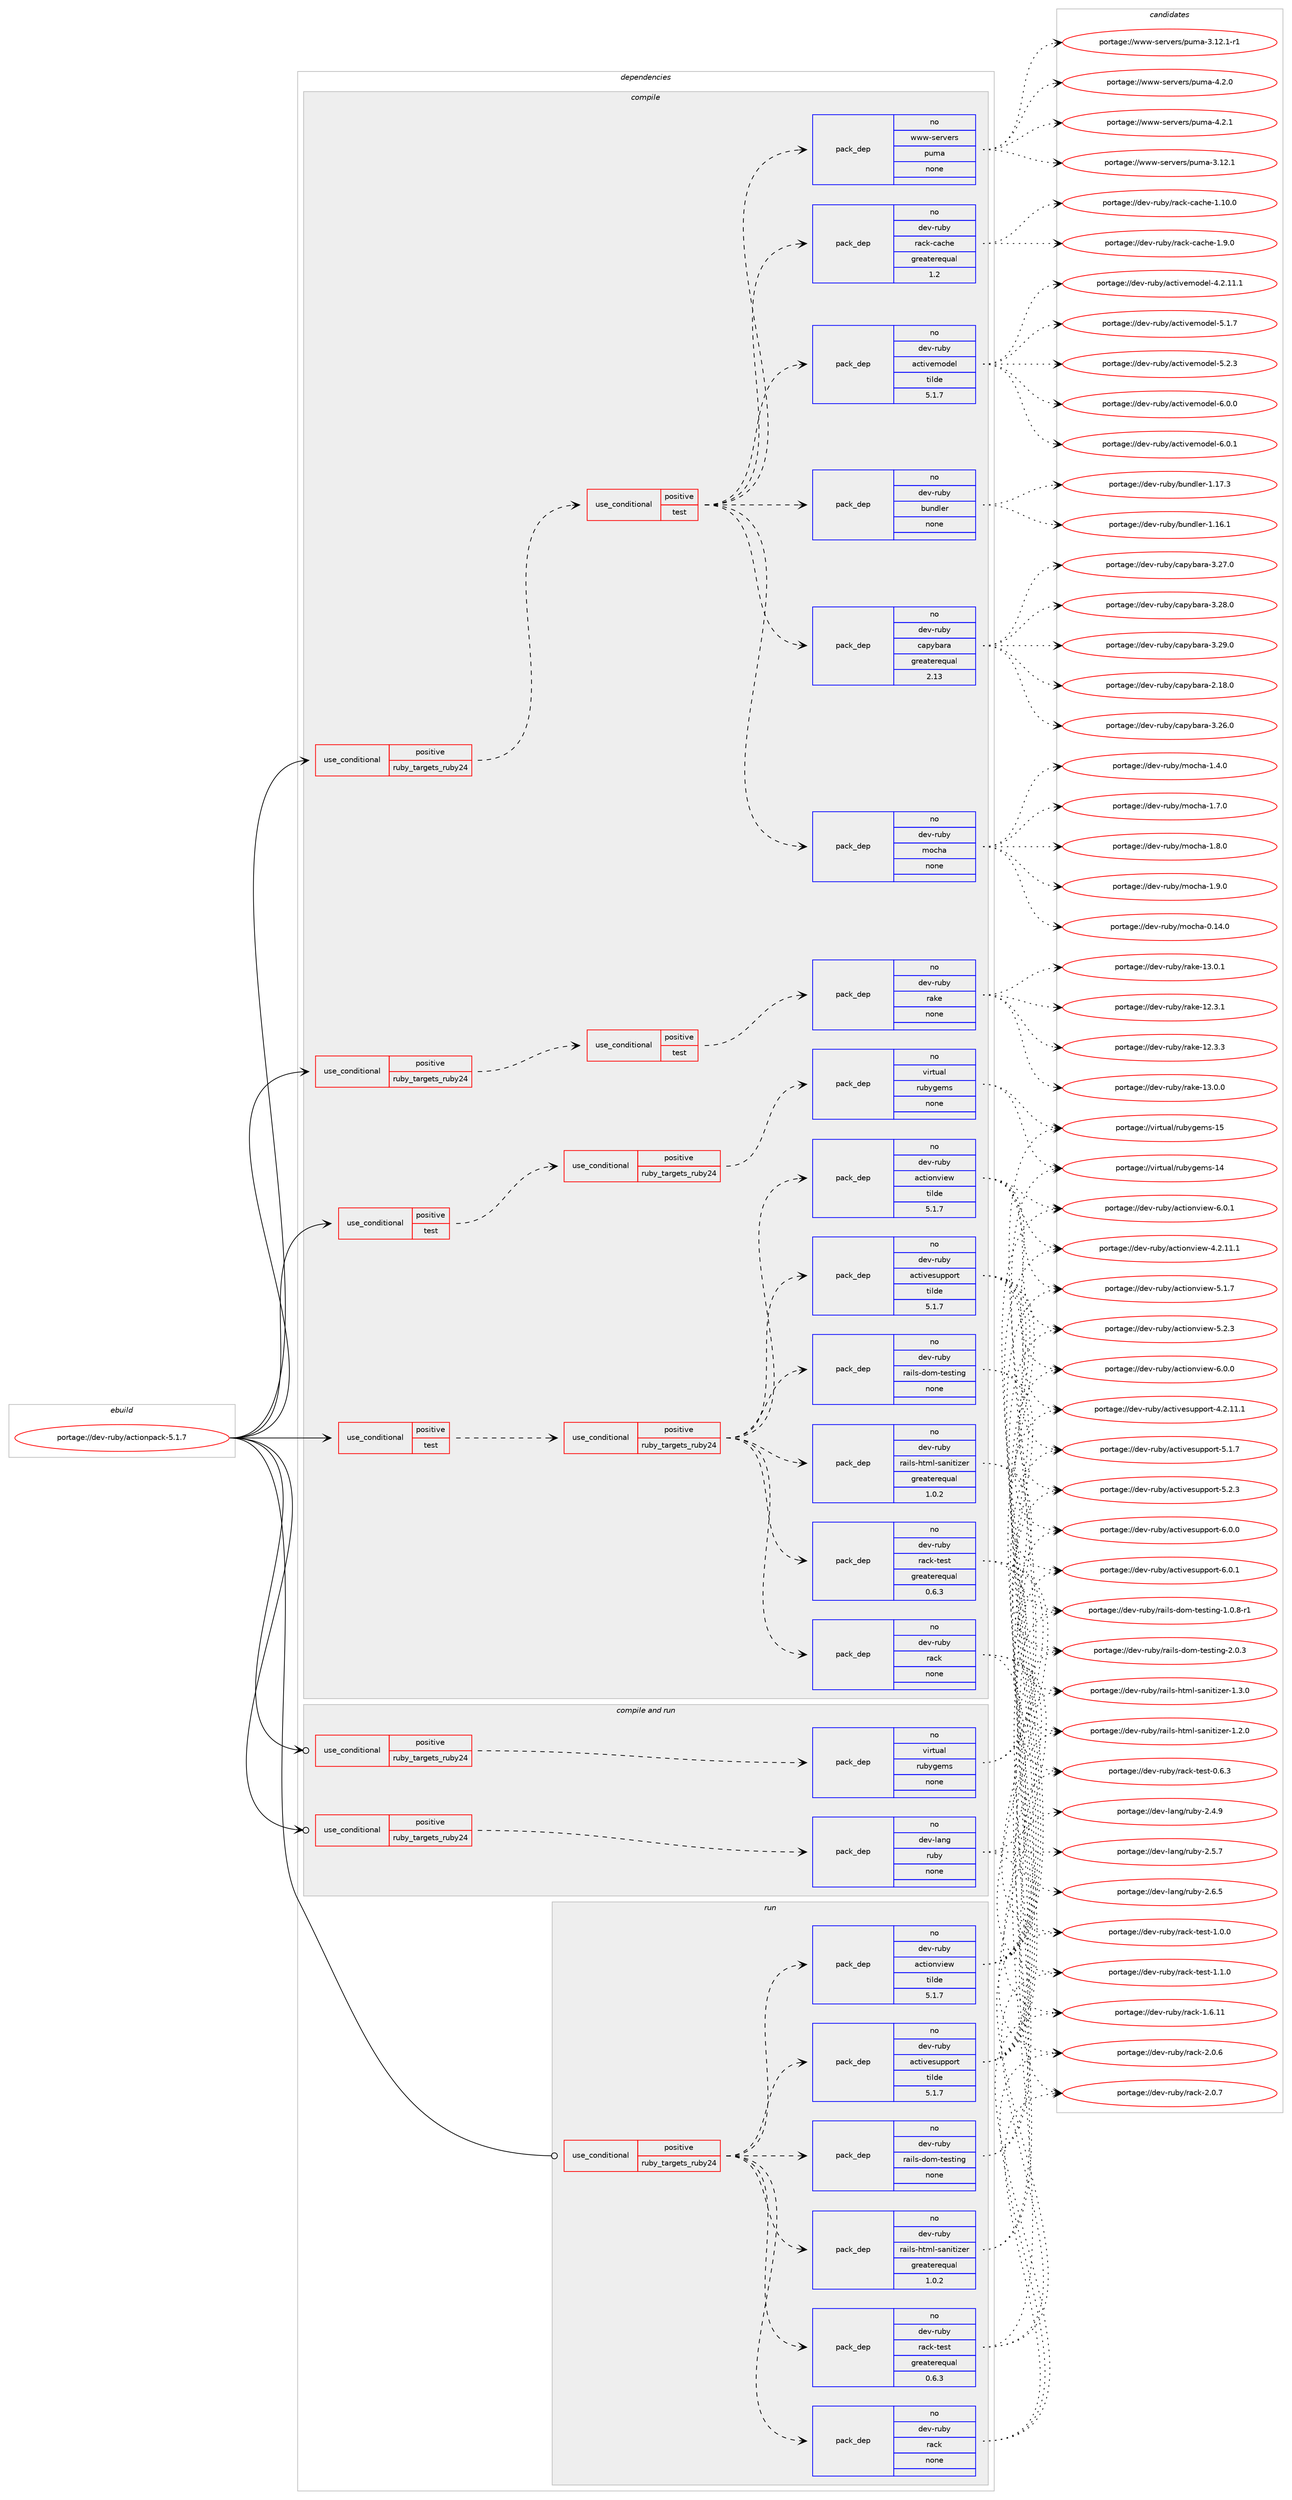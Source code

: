 digraph prolog {

# *************
# Graph options
# *************

newrank=true;
concentrate=true;
compound=true;
graph [rankdir=LR,fontname=Helvetica,fontsize=10,ranksep=1.5];#, ranksep=2.5, nodesep=0.2];
edge  [arrowhead=vee];
node  [fontname=Helvetica,fontsize=10];

# **********
# The ebuild
# **********

subgraph cluster_leftcol {
color=gray;
rank=same;
label=<<i>ebuild</i>>;
id [label="portage://dev-ruby/actionpack-5.1.7", color=red, width=4, href="../dev-ruby/actionpack-5.1.7.svg"];
}

# ****************
# The dependencies
# ****************

subgraph cluster_midcol {
color=gray;
label=<<i>dependencies</i>>;
subgraph cluster_compile {
fillcolor="#eeeeee";
style=filled;
label=<<i>compile</i>>;
subgraph cond46194 {
dependency209192 [label=<<TABLE BORDER="0" CELLBORDER="1" CELLSPACING="0" CELLPADDING="4"><TR><TD ROWSPAN="3" CELLPADDING="10">use_conditional</TD></TR><TR><TD>positive</TD></TR><TR><TD>ruby_targets_ruby24</TD></TR></TABLE>>, shape=none, color=red];
subgraph cond46195 {
dependency209193 [label=<<TABLE BORDER="0" CELLBORDER="1" CELLSPACING="0" CELLPADDING="4"><TR><TD ROWSPAN="3" CELLPADDING="10">use_conditional</TD></TR><TR><TD>positive</TD></TR><TR><TD>test</TD></TR></TABLE>>, shape=none, color=red];
subgraph pack159570 {
dependency209194 [label=<<TABLE BORDER="0" CELLBORDER="1" CELLSPACING="0" CELLPADDING="4" WIDTH="220"><TR><TD ROWSPAN="6" CELLPADDING="30">pack_dep</TD></TR><TR><TD WIDTH="110">no</TD></TR><TR><TD>dev-ruby</TD></TR><TR><TD>mocha</TD></TR><TR><TD>none</TD></TR><TR><TD></TD></TR></TABLE>>, shape=none, color=blue];
}
dependency209193:e -> dependency209194:w [weight=20,style="dashed",arrowhead="vee"];
subgraph pack159571 {
dependency209195 [label=<<TABLE BORDER="0" CELLBORDER="1" CELLSPACING="0" CELLPADDING="4" WIDTH="220"><TR><TD ROWSPAN="6" CELLPADDING="30">pack_dep</TD></TR><TR><TD WIDTH="110">no</TD></TR><TR><TD>dev-ruby</TD></TR><TR><TD>bundler</TD></TR><TR><TD>none</TD></TR><TR><TD></TD></TR></TABLE>>, shape=none, color=blue];
}
dependency209193:e -> dependency209195:w [weight=20,style="dashed",arrowhead="vee"];
subgraph pack159572 {
dependency209196 [label=<<TABLE BORDER="0" CELLBORDER="1" CELLSPACING="0" CELLPADDING="4" WIDTH="220"><TR><TD ROWSPAN="6" CELLPADDING="30">pack_dep</TD></TR><TR><TD WIDTH="110">no</TD></TR><TR><TD>dev-ruby</TD></TR><TR><TD>capybara</TD></TR><TR><TD>greaterequal</TD></TR><TR><TD>2.13</TD></TR></TABLE>>, shape=none, color=blue];
}
dependency209193:e -> dependency209196:w [weight=20,style="dashed",arrowhead="vee"];
subgraph pack159573 {
dependency209197 [label=<<TABLE BORDER="0" CELLBORDER="1" CELLSPACING="0" CELLPADDING="4" WIDTH="220"><TR><TD ROWSPAN="6" CELLPADDING="30">pack_dep</TD></TR><TR><TD WIDTH="110">no</TD></TR><TR><TD>dev-ruby</TD></TR><TR><TD>activemodel</TD></TR><TR><TD>tilde</TD></TR><TR><TD>5.1.7</TD></TR></TABLE>>, shape=none, color=blue];
}
dependency209193:e -> dependency209197:w [weight=20,style="dashed",arrowhead="vee"];
subgraph pack159574 {
dependency209198 [label=<<TABLE BORDER="0" CELLBORDER="1" CELLSPACING="0" CELLPADDING="4" WIDTH="220"><TR><TD ROWSPAN="6" CELLPADDING="30">pack_dep</TD></TR><TR><TD WIDTH="110">no</TD></TR><TR><TD>dev-ruby</TD></TR><TR><TD>rack-cache</TD></TR><TR><TD>greaterequal</TD></TR><TR><TD>1.2</TD></TR></TABLE>>, shape=none, color=blue];
}
dependency209193:e -> dependency209198:w [weight=20,style="dashed",arrowhead="vee"];
subgraph pack159575 {
dependency209199 [label=<<TABLE BORDER="0" CELLBORDER="1" CELLSPACING="0" CELLPADDING="4" WIDTH="220"><TR><TD ROWSPAN="6" CELLPADDING="30">pack_dep</TD></TR><TR><TD WIDTH="110">no</TD></TR><TR><TD>www-servers</TD></TR><TR><TD>puma</TD></TR><TR><TD>none</TD></TR><TR><TD></TD></TR></TABLE>>, shape=none, color=blue];
}
dependency209193:e -> dependency209199:w [weight=20,style="dashed",arrowhead="vee"];
}
dependency209192:e -> dependency209193:w [weight=20,style="dashed",arrowhead="vee"];
}
id:e -> dependency209192:w [weight=20,style="solid",arrowhead="vee"];
subgraph cond46196 {
dependency209200 [label=<<TABLE BORDER="0" CELLBORDER="1" CELLSPACING="0" CELLPADDING="4"><TR><TD ROWSPAN="3" CELLPADDING="10">use_conditional</TD></TR><TR><TD>positive</TD></TR><TR><TD>ruby_targets_ruby24</TD></TR></TABLE>>, shape=none, color=red];
subgraph cond46197 {
dependency209201 [label=<<TABLE BORDER="0" CELLBORDER="1" CELLSPACING="0" CELLPADDING="4"><TR><TD ROWSPAN="3" CELLPADDING="10">use_conditional</TD></TR><TR><TD>positive</TD></TR><TR><TD>test</TD></TR></TABLE>>, shape=none, color=red];
subgraph pack159576 {
dependency209202 [label=<<TABLE BORDER="0" CELLBORDER="1" CELLSPACING="0" CELLPADDING="4" WIDTH="220"><TR><TD ROWSPAN="6" CELLPADDING="30">pack_dep</TD></TR><TR><TD WIDTH="110">no</TD></TR><TR><TD>dev-ruby</TD></TR><TR><TD>rake</TD></TR><TR><TD>none</TD></TR><TR><TD></TD></TR></TABLE>>, shape=none, color=blue];
}
dependency209201:e -> dependency209202:w [weight=20,style="dashed",arrowhead="vee"];
}
dependency209200:e -> dependency209201:w [weight=20,style="dashed",arrowhead="vee"];
}
id:e -> dependency209200:w [weight=20,style="solid",arrowhead="vee"];
subgraph cond46198 {
dependency209203 [label=<<TABLE BORDER="0" CELLBORDER="1" CELLSPACING="0" CELLPADDING="4"><TR><TD ROWSPAN="3" CELLPADDING="10">use_conditional</TD></TR><TR><TD>positive</TD></TR><TR><TD>test</TD></TR></TABLE>>, shape=none, color=red];
subgraph cond46199 {
dependency209204 [label=<<TABLE BORDER="0" CELLBORDER="1" CELLSPACING="0" CELLPADDING="4"><TR><TD ROWSPAN="3" CELLPADDING="10">use_conditional</TD></TR><TR><TD>positive</TD></TR><TR><TD>ruby_targets_ruby24</TD></TR></TABLE>>, shape=none, color=red];
subgraph pack159577 {
dependency209205 [label=<<TABLE BORDER="0" CELLBORDER="1" CELLSPACING="0" CELLPADDING="4" WIDTH="220"><TR><TD ROWSPAN="6" CELLPADDING="30">pack_dep</TD></TR><TR><TD WIDTH="110">no</TD></TR><TR><TD>dev-ruby</TD></TR><TR><TD>activesupport</TD></TR><TR><TD>tilde</TD></TR><TR><TD>5.1.7</TD></TR></TABLE>>, shape=none, color=blue];
}
dependency209204:e -> dependency209205:w [weight=20,style="dashed",arrowhead="vee"];
subgraph pack159578 {
dependency209206 [label=<<TABLE BORDER="0" CELLBORDER="1" CELLSPACING="0" CELLPADDING="4" WIDTH="220"><TR><TD ROWSPAN="6" CELLPADDING="30">pack_dep</TD></TR><TR><TD WIDTH="110">no</TD></TR><TR><TD>dev-ruby</TD></TR><TR><TD>actionview</TD></TR><TR><TD>tilde</TD></TR><TR><TD>5.1.7</TD></TR></TABLE>>, shape=none, color=blue];
}
dependency209204:e -> dependency209206:w [weight=20,style="dashed",arrowhead="vee"];
subgraph pack159579 {
dependency209207 [label=<<TABLE BORDER="0" CELLBORDER="1" CELLSPACING="0" CELLPADDING="4" WIDTH="220"><TR><TD ROWSPAN="6" CELLPADDING="30">pack_dep</TD></TR><TR><TD WIDTH="110">no</TD></TR><TR><TD>dev-ruby</TD></TR><TR><TD>rack</TD></TR><TR><TD>none</TD></TR><TR><TD></TD></TR></TABLE>>, shape=none, color=blue];
}
dependency209204:e -> dependency209207:w [weight=20,style="dashed",arrowhead="vee"];
subgraph pack159580 {
dependency209208 [label=<<TABLE BORDER="0" CELLBORDER="1" CELLSPACING="0" CELLPADDING="4" WIDTH="220"><TR><TD ROWSPAN="6" CELLPADDING="30">pack_dep</TD></TR><TR><TD WIDTH="110">no</TD></TR><TR><TD>dev-ruby</TD></TR><TR><TD>rack-test</TD></TR><TR><TD>greaterequal</TD></TR><TR><TD>0.6.3</TD></TR></TABLE>>, shape=none, color=blue];
}
dependency209204:e -> dependency209208:w [weight=20,style="dashed",arrowhead="vee"];
subgraph pack159581 {
dependency209209 [label=<<TABLE BORDER="0" CELLBORDER="1" CELLSPACING="0" CELLPADDING="4" WIDTH="220"><TR><TD ROWSPAN="6" CELLPADDING="30">pack_dep</TD></TR><TR><TD WIDTH="110">no</TD></TR><TR><TD>dev-ruby</TD></TR><TR><TD>rails-html-sanitizer</TD></TR><TR><TD>greaterequal</TD></TR><TR><TD>1.0.2</TD></TR></TABLE>>, shape=none, color=blue];
}
dependency209204:e -> dependency209209:w [weight=20,style="dashed",arrowhead="vee"];
subgraph pack159582 {
dependency209210 [label=<<TABLE BORDER="0" CELLBORDER="1" CELLSPACING="0" CELLPADDING="4" WIDTH="220"><TR><TD ROWSPAN="6" CELLPADDING="30">pack_dep</TD></TR><TR><TD WIDTH="110">no</TD></TR><TR><TD>dev-ruby</TD></TR><TR><TD>rails-dom-testing</TD></TR><TR><TD>none</TD></TR><TR><TD></TD></TR></TABLE>>, shape=none, color=blue];
}
dependency209204:e -> dependency209210:w [weight=20,style="dashed",arrowhead="vee"];
}
dependency209203:e -> dependency209204:w [weight=20,style="dashed",arrowhead="vee"];
}
id:e -> dependency209203:w [weight=20,style="solid",arrowhead="vee"];
subgraph cond46200 {
dependency209211 [label=<<TABLE BORDER="0" CELLBORDER="1" CELLSPACING="0" CELLPADDING="4"><TR><TD ROWSPAN="3" CELLPADDING="10">use_conditional</TD></TR><TR><TD>positive</TD></TR><TR><TD>test</TD></TR></TABLE>>, shape=none, color=red];
subgraph cond46201 {
dependency209212 [label=<<TABLE BORDER="0" CELLBORDER="1" CELLSPACING="0" CELLPADDING="4"><TR><TD ROWSPAN="3" CELLPADDING="10">use_conditional</TD></TR><TR><TD>positive</TD></TR><TR><TD>ruby_targets_ruby24</TD></TR></TABLE>>, shape=none, color=red];
subgraph pack159583 {
dependency209213 [label=<<TABLE BORDER="0" CELLBORDER="1" CELLSPACING="0" CELLPADDING="4" WIDTH="220"><TR><TD ROWSPAN="6" CELLPADDING="30">pack_dep</TD></TR><TR><TD WIDTH="110">no</TD></TR><TR><TD>virtual</TD></TR><TR><TD>rubygems</TD></TR><TR><TD>none</TD></TR><TR><TD></TD></TR></TABLE>>, shape=none, color=blue];
}
dependency209212:e -> dependency209213:w [weight=20,style="dashed",arrowhead="vee"];
}
dependency209211:e -> dependency209212:w [weight=20,style="dashed",arrowhead="vee"];
}
id:e -> dependency209211:w [weight=20,style="solid",arrowhead="vee"];
}
subgraph cluster_compileandrun {
fillcolor="#eeeeee";
style=filled;
label=<<i>compile and run</i>>;
subgraph cond46202 {
dependency209214 [label=<<TABLE BORDER="0" CELLBORDER="1" CELLSPACING="0" CELLPADDING="4"><TR><TD ROWSPAN="3" CELLPADDING="10">use_conditional</TD></TR><TR><TD>positive</TD></TR><TR><TD>ruby_targets_ruby24</TD></TR></TABLE>>, shape=none, color=red];
subgraph pack159584 {
dependency209215 [label=<<TABLE BORDER="0" CELLBORDER="1" CELLSPACING="0" CELLPADDING="4" WIDTH="220"><TR><TD ROWSPAN="6" CELLPADDING="30">pack_dep</TD></TR><TR><TD WIDTH="110">no</TD></TR><TR><TD>dev-lang</TD></TR><TR><TD>ruby</TD></TR><TR><TD>none</TD></TR><TR><TD></TD></TR></TABLE>>, shape=none, color=blue];
}
dependency209214:e -> dependency209215:w [weight=20,style="dashed",arrowhead="vee"];
}
id:e -> dependency209214:w [weight=20,style="solid",arrowhead="odotvee"];
subgraph cond46203 {
dependency209216 [label=<<TABLE BORDER="0" CELLBORDER="1" CELLSPACING="0" CELLPADDING="4"><TR><TD ROWSPAN="3" CELLPADDING="10">use_conditional</TD></TR><TR><TD>positive</TD></TR><TR><TD>ruby_targets_ruby24</TD></TR></TABLE>>, shape=none, color=red];
subgraph pack159585 {
dependency209217 [label=<<TABLE BORDER="0" CELLBORDER="1" CELLSPACING="0" CELLPADDING="4" WIDTH="220"><TR><TD ROWSPAN="6" CELLPADDING="30">pack_dep</TD></TR><TR><TD WIDTH="110">no</TD></TR><TR><TD>virtual</TD></TR><TR><TD>rubygems</TD></TR><TR><TD>none</TD></TR><TR><TD></TD></TR></TABLE>>, shape=none, color=blue];
}
dependency209216:e -> dependency209217:w [weight=20,style="dashed",arrowhead="vee"];
}
id:e -> dependency209216:w [weight=20,style="solid",arrowhead="odotvee"];
}
subgraph cluster_run {
fillcolor="#eeeeee";
style=filled;
label=<<i>run</i>>;
subgraph cond46204 {
dependency209218 [label=<<TABLE BORDER="0" CELLBORDER="1" CELLSPACING="0" CELLPADDING="4"><TR><TD ROWSPAN="3" CELLPADDING="10">use_conditional</TD></TR><TR><TD>positive</TD></TR><TR><TD>ruby_targets_ruby24</TD></TR></TABLE>>, shape=none, color=red];
subgraph pack159586 {
dependency209219 [label=<<TABLE BORDER="0" CELLBORDER="1" CELLSPACING="0" CELLPADDING="4" WIDTH="220"><TR><TD ROWSPAN="6" CELLPADDING="30">pack_dep</TD></TR><TR><TD WIDTH="110">no</TD></TR><TR><TD>dev-ruby</TD></TR><TR><TD>activesupport</TD></TR><TR><TD>tilde</TD></TR><TR><TD>5.1.7</TD></TR></TABLE>>, shape=none, color=blue];
}
dependency209218:e -> dependency209219:w [weight=20,style="dashed",arrowhead="vee"];
subgraph pack159587 {
dependency209220 [label=<<TABLE BORDER="0" CELLBORDER="1" CELLSPACING="0" CELLPADDING="4" WIDTH="220"><TR><TD ROWSPAN="6" CELLPADDING="30">pack_dep</TD></TR><TR><TD WIDTH="110">no</TD></TR><TR><TD>dev-ruby</TD></TR><TR><TD>actionview</TD></TR><TR><TD>tilde</TD></TR><TR><TD>5.1.7</TD></TR></TABLE>>, shape=none, color=blue];
}
dependency209218:e -> dependency209220:w [weight=20,style="dashed",arrowhead="vee"];
subgraph pack159588 {
dependency209221 [label=<<TABLE BORDER="0" CELLBORDER="1" CELLSPACING="0" CELLPADDING="4" WIDTH="220"><TR><TD ROWSPAN="6" CELLPADDING="30">pack_dep</TD></TR><TR><TD WIDTH="110">no</TD></TR><TR><TD>dev-ruby</TD></TR><TR><TD>rack</TD></TR><TR><TD>none</TD></TR><TR><TD></TD></TR></TABLE>>, shape=none, color=blue];
}
dependency209218:e -> dependency209221:w [weight=20,style="dashed",arrowhead="vee"];
subgraph pack159589 {
dependency209222 [label=<<TABLE BORDER="0" CELLBORDER="1" CELLSPACING="0" CELLPADDING="4" WIDTH="220"><TR><TD ROWSPAN="6" CELLPADDING="30">pack_dep</TD></TR><TR><TD WIDTH="110">no</TD></TR><TR><TD>dev-ruby</TD></TR><TR><TD>rack-test</TD></TR><TR><TD>greaterequal</TD></TR><TR><TD>0.6.3</TD></TR></TABLE>>, shape=none, color=blue];
}
dependency209218:e -> dependency209222:w [weight=20,style="dashed",arrowhead="vee"];
subgraph pack159590 {
dependency209223 [label=<<TABLE BORDER="0" CELLBORDER="1" CELLSPACING="0" CELLPADDING="4" WIDTH="220"><TR><TD ROWSPAN="6" CELLPADDING="30">pack_dep</TD></TR><TR><TD WIDTH="110">no</TD></TR><TR><TD>dev-ruby</TD></TR><TR><TD>rails-html-sanitizer</TD></TR><TR><TD>greaterequal</TD></TR><TR><TD>1.0.2</TD></TR></TABLE>>, shape=none, color=blue];
}
dependency209218:e -> dependency209223:w [weight=20,style="dashed",arrowhead="vee"];
subgraph pack159591 {
dependency209224 [label=<<TABLE BORDER="0" CELLBORDER="1" CELLSPACING="0" CELLPADDING="4" WIDTH="220"><TR><TD ROWSPAN="6" CELLPADDING="30">pack_dep</TD></TR><TR><TD WIDTH="110">no</TD></TR><TR><TD>dev-ruby</TD></TR><TR><TD>rails-dom-testing</TD></TR><TR><TD>none</TD></TR><TR><TD></TD></TR></TABLE>>, shape=none, color=blue];
}
dependency209218:e -> dependency209224:w [weight=20,style="dashed",arrowhead="vee"];
}
id:e -> dependency209218:w [weight=20,style="solid",arrowhead="odot"];
}
}

# **************
# The candidates
# **************

subgraph cluster_choices {
rank=same;
color=gray;
label=<<i>candidates</i>>;

subgraph choice159570 {
color=black;
nodesep=1;
choiceportage100101118451141179812147109111991049745484649524648 [label="portage://dev-ruby/mocha-0.14.0", color=red, width=4,href="../dev-ruby/mocha-0.14.0.svg"];
choiceportage1001011184511411798121471091119910497454946524648 [label="portage://dev-ruby/mocha-1.4.0", color=red, width=4,href="../dev-ruby/mocha-1.4.0.svg"];
choiceportage1001011184511411798121471091119910497454946554648 [label="portage://dev-ruby/mocha-1.7.0", color=red, width=4,href="../dev-ruby/mocha-1.7.0.svg"];
choiceportage1001011184511411798121471091119910497454946564648 [label="portage://dev-ruby/mocha-1.8.0", color=red, width=4,href="../dev-ruby/mocha-1.8.0.svg"];
choiceportage1001011184511411798121471091119910497454946574648 [label="portage://dev-ruby/mocha-1.9.0", color=red, width=4,href="../dev-ruby/mocha-1.9.0.svg"];
dependency209194:e -> choiceportage100101118451141179812147109111991049745484649524648:w [style=dotted,weight="100"];
dependency209194:e -> choiceportage1001011184511411798121471091119910497454946524648:w [style=dotted,weight="100"];
dependency209194:e -> choiceportage1001011184511411798121471091119910497454946554648:w [style=dotted,weight="100"];
dependency209194:e -> choiceportage1001011184511411798121471091119910497454946564648:w [style=dotted,weight="100"];
dependency209194:e -> choiceportage1001011184511411798121471091119910497454946574648:w [style=dotted,weight="100"];
}
subgraph choice159571 {
color=black;
nodesep=1;
choiceportage1001011184511411798121479811711010010810111445494649544649 [label="portage://dev-ruby/bundler-1.16.1", color=red, width=4,href="../dev-ruby/bundler-1.16.1.svg"];
choiceportage1001011184511411798121479811711010010810111445494649554651 [label="portage://dev-ruby/bundler-1.17.3", color=red, width=4,href="../dev-ruby/bundler-1.17.3.svg"];
dependency209195:e -> choiceportage1001011184511411798121479811711010010810111445494649544649:w [style=dotted,weight="100"];
dependency209195:e -> choiceportage1001011184511411798121479811711010010810111445494649554651:w [style=dotted,weight="100"];
}
subgraph choice159572 {
color=black;
nodesep=1;
choiceportage100101118451141179812147999711212198971149745504649564648 [label="portage://dev-ruby/capybara-2.18.0", color=red, width=4,href="../dev-ruby/capybara-2.18.0.svg"];
choiceportage100101118451141179812147999711212198971149745514650544648 [label="portage://dev-ruby/capybara-3.26.0", color=red, width=4,href="../dev-ruby/capybara-3.26.0.svg"];
choiceportage100101118451141179812147999711212198971149745514650554648 [label="portage://dev-ruby/capybara-3.27.0", color=red, width=4,href="../dev-ruby/capybara-3.27.0.svg"];
choiceportage100101118451141179812147999711212198971149745514650564648 [label="portage://dev-ruby/capybara-3.28.0", color=red, width=4,href="../dev-ruby/capybara-3.28.0.svg"];
choiceportage100101118451141179812147999711212198971149745514650574648 [label="portage://dev-ruby/capybara-3.29.0", color=red, width=4,href="../dev-ruby/capybara-3.29.0.svg"];
dependency209196:e -> choiceportage100101118451141179812147999711212198971149745504649564648:w [style=dotted,weight="100"];
dependency209196:e -> choiceportage100101118451141179812147999711212198971149745514650544648:w [style=dotted,weight="100"];
dependency209196:e -> choiceportage100101118451141179812147999711212198971149745514650554648:w [style=dotted,weight="100"];
dependency209196:e -> choiceportage100101118451141179812147999711212198971149745514650564648:w [style=dotted,weight="100"];
dependency209196:e -> choiceportage100101118451141179812147999711212198971149745514650574648:w [style=dotted,weight="100"];
}
subgraph choice159573 {
color=black;
nodesep=1;
choiceportage1001011184511411798121479799116105118101109111100101108455246504649494649 [label="portage://dev-ruby/activemodel-4.2.11.1", color=red, width=4,href="../dev-ruby/activemodel-4.2.11.1.svg"];
choiceportage1001011184511411798121479799116105118101109111100101108455346494655 [label="portage://dev-ruby/activemodel-5.1.7", color=red, width=4,href="../dev-ruby/activemodel-5.1.7.svg"];
choiceportage1001011184511411798121479799116105118101109111100101108455346504651 [label="portage://dev-ruby/activemodel-5.2.3", color=red, width=4,href="../dev-ruby/activemodel-5.2.3.svg"];
choiceportage1001011184511411798121479799116105118101109111100101108455446484648 [label="portage://dev-ruby/activemodel-6.0.0", color=red, width=4,href="../dev-ruby/activemodel-6.0.0.svg"];
choiceportage1001011184511411798121479799116105118101109111100101108455446484649 [label="portage://dev-ruby/activemodel-6.0.1", color=red, width=4,href="../dev-ruby/activemodel-6.0.1.svg"];
dependency209197:e -> choiceportage1001011184511411798121479799116105118101109111100101108455246504649494649:w [style=dotted,weight="100"];
dependency209197:e -> choiceportage1001011184511411798121479799116105118101109111100101108455346494655:w [style=dotted,weight="100"];
dependency209197:e -> choiceportage1001011184511411798121479799116105118101109111100101108455346504651:w [style=dotted,weight="100"];
dependency209197:e -> choiceportage1001011184511411798121479799116105118101109111100101108455446484648:w [style=dotted,weight="100"];
dependency209197:e -> choiceportage1001011184511411798121479799116105118101109111100101108455446484649:w [style=dotted,weight="100"];
}
subgraph choice159574 {
color=black;
nodesep=1;
choiceportage10010111845114117981214711497991074599979910410145494649484648 [label="portage://dev-ruby/rack-cache-1.10.0", color=red, width=4,href="../dev-ruby/rack-cache-1.10.0.svg"];
choiceportage100101118451141179812147114979910745999799104101454946574648 [label="portage://dev-ruby/rack-cache-1.9.0", color=red, width=4,href="../dev-ruby/rack-cache-1.9.0.svg"];
dependency209198:e -> choiceportage10010111845114117981214711497991074599979910410145494649484648:w [style=dotted,weight="100"];
dependency209198:e -> choiceportage100101118451141179812147114979910745999799104101454946574648:w [style=dotted,weight="100"];
}
subgraph choice159575 {
color=black;
nodesep=1;
choiceportage11911911945115101114118101114115471121171099745514649504649 [label="portage://www-servers/puma-3.12.1", color=red, width=4,href="../www-servers/puma-3.12.1.svg"];
choiceportage119119119451151011141181011141154711211710997455146495046494511449 [label="portage://www-servers/puma-3.12.1-r1", color=red, width=4,href="../www-servers/puma-3.12.1-r1.svg"];
choiceportage119119119451151011141181011141154711211710997455246504648 [label="portage://www-servers/puma-4.2.0", color=red, width=4,href="../www-servers/puma-4.2.0.svg"];
choiceportage119119119451151011141181011141154711211710997455246504649 [label="portage://www-servers/puma-4.2.1", color=red, width=4,href="../www-servers/puma-4.2.1.svg"];
dependency209199:e -> choiceportage11911911945115101114118101114115471121171099745514649504649:w [style=dotted,weight="100"];
dependency209199:e -> choiceportage119119119451151011141181011141154711211710997455146495046494511449:w [style=dotted,weight="100"];
dependency209199:e -> choiceportage119119119451151011141181011141154711211710997455246504648:w [style=dotted,weight="100"];
dependency209199:e -> choiceportage119119119451151011141181011141154711211710997455246504649:w [style=dotted,weight="100"];
}
subgraph choice159576 {
color=black;
nodesep=1;
choiceportage1001011184511411798121471149710710145495046514649 [label="portage://dev-ruby/rake-12.3.1", color=red, width=4,href="../dev-ruby/rake-12.3.1.svg"];
choiceportage1001011184511411798121471149710710145495046514651 [label="portage://dev-ruby/rake-12.3.3", color=red, width=4,href="../dev-ruby/rake-12.3.3.svg"];
choiceportage1001011184511411798121471149710710145495146484648 [label="portage://dev-ruby/rake-13.0.0", color=red, width=4,href="../dev-ruby/rake-13.0.0.svg"];
choiceportage1001011184511411798121471149710710145495146484649 [label="portage://dev-ruby/rake-13.0.1", color=red, width=4,href="../dev-ruby/rake-13.0.1.svg"];
dependency209202:e -> choiceportage1001011184511411798121471149710710145495046514649:w [style=dotted,weight="100"];
dependency209202:e -> choiceportage1001011184511411798121471149710710145495046514651:w [style=dotted,weight="100"];
dependency209202:e -> choiceportage1001011184511411798121471149710710145495146484648:w [style=dotted,weight="100"];
dependency209202:e -> choiceportage1001011184511411798121471149710710145495146484649:w [style=dotted,weight="100"];
}
subgraph choice159577 {
color=black;
nodesep=1;
choiceportage1001011184511411798121479799116105118101115117112112111114116455246504649494649 [label="portage://dev-ruby/activesupport-4.2.11.1", color=red, width=4,href="../dev-ruby/activesupport-4.2.11.1.svg"];
choiceportage1001011184511411798121479799116105118101115117112112111114116455346494655 [label="portage://dev-ruby/activesupport-5.1.7", color=red, width=4,href="../dev-ruby/activesupport-5.1.7.svg"];
choiceportage1001011184511411798121479799116105118101115117112112111114116455346504651 [label="portage://dev-ruby/activesupport-5.2.3", color=red, width=4,href="../dev-ruby/activesupport-5.2.3.svg"];
choiceportage1001011184511411798121479799116105118101115117112112111114116455446484648 [label="portage://dev-ruby/activesupport-6.0.0", color=red, width=4,href="../dev-ruby/activesupport-6.0.0.svg"];
choiceportage1001011184511411798121479799116105118101115117112112111114116455446484649 [label="portage://dev-ruby/activesupport-6.0.1", color=red, width=4,href="../dev-ruby/activesupport-6.0.1.svg"];
dependency209205:e -> choiceportage1001011184511411798121479799116105118101115117112112111114116455246504649494649:w [style=dotted,weight="100"];
dependency209205:e -> choiceportage1001011184511411798121479799116105118101115117112112111114116455346494655:w [style=dotted,weight="100"];
dependency209205:e -> choiceportage1001011184511411798121479799116105118101115117112112111114116455346504651:w [style=dotted,weight="100"];
dependency209205:e -> choiceportage1001011184511411798121479799116105118101115117112112111114116455446484648:w [style=dotted,weight="100"];
dependency209205:e -> choiceportage1001011184511411798121479799116105118101115117112112111114116455446484649:w [style=dotted,weight="100"];
}
subgraph choice159578 {
color=black;
nodesep=1;
choiceportage1001011184511411798121479799116105111110118105101119455246504649494649 [label="portage://dev-ruby/actionview-4.2.11.1", color=red, width=4,href="../dev-ruby/actionview-4.2.11.1.svg"];
choiceportage1001011184511411798121479799116105111110118105101119455346494655 [label="portage://dev-ruby/actionview-5.1.7", color=red, width=4,href="../dev-ruby/actionview-5.1.7.svg"];
choiceportage1001011184511411798121479799116105111110118105101119455346504651 [label="portage://dev-ruby/actionview-5.2.3", color=red, width=4,href="../dev-ruby/actionview-5.2.3.svg"];
choiceportage1001011184511411798121479799116105111110118105101119455446484648 [label="portage://dev-ruby/actionview-6.0.0", color=red, width=4,href="../dev-ruby/actionview-6.0.0.svg"];
choiceportage1001011184511411798121479799116105111110118105101119455446484649 [label="portage://dev-ruby/actionview-6.0.1", color=red, width=4,href="../dev-ruby/actionview-6.0.1.svg"];
dependency209206:e -> choiceportage1001011184511411798121479799116105111110118105101119455246504649494649:w [style=dotted,weight="100"];
dependency209206:e -> choiceportage1001011184511411798121479799116105111110118105101119455346494655:w [style=dotted,weight="100"];
dependency209206:e -> choiceportage1001011184511411798121479799116105111110118105101119455346504651:w [style=dotted,weight="100"];
dependency209206:e -> choiceportage1001011184511411798121479799116105111110118105101119455446484648:w [style=dotted,weight="100"];
dependency209206:e -> choiceportage1001011184511411798121479799116105111110118105101119455446484649:w [style=dotted,weight="100"];
}
subgraph choice159579 {
color=black;
nodesep=1;
choiceportage100101118451141179812147114979910745494654464949 [label="portage://dev-ruby/rack-1.6.11", color=red, width=4,href="../dev-ruby/rack-1.6.11.svg"];
choiceportage1001011184511411798121471149799107455046484654 [label="portage://dev-ruby/rack-2.0.6", color=red, width=4,href="../dev-ruby/rack-2.0.6.svg"];
choiceportage1001011184511411798121471149799107455046484655 [label="portage://dev-ruby/rack-2.0.7", color=red, width=4,href="../dev-ruby/rack-2.0.7.svg"];
dependency209207:e -> choiceportage100101118451141179812147114979910745494654464949:w [style=dotted,weight="100"];
dependency209207:e -> choiceportage1001011184511411798121471149799107455046484654:w [style=dotted,weight="100"];
dependency209207:e -> choiceportage1001011184511411798121471149799107455046484655:w [style=dotted,weight="100"];
}
subgraph choice159580 {
color=black;
nodesep=1;
choiceportage100101118451141179812147114979910745116101115116454846544651 [label="portage://dev-ruby/rack-test-0.6.3", color=red, width=4,href="../dev-ruby/rack-test-0.6.3.svg"];
choiceportage100101118451141179812147114979910745116101115116454946484648 [label="portage://dev-ruby/rack-test-1.0.0", color=red, width=4,href="../dev-ruby/rack-test-1.0.0.svg"];
choiceportage100101118451141179812147114979910745116101115116454946494648 [label="portage://dev-ruby/rack-test-1.1.0", color=red, width=4,href="../dev-ruby/rack-test-1.1.0.svg"];
dependency209208:e -> choiceportage100101118451141179812147114979910745116101115116454846544651:w [style=dotted,weight="100"];
dependency209208:e -> choiceportage100101118451141179812147114979910745116101115116454946484648:w [style=dotted,weight="100"];
dependency209208:e -> choiceportage100101118451141179812147114979910745116101115116454946494648:w [style=dotted,weight="100"];
}
subgraph choice159581 {
color=black;
nodesep=1;
choiceportage10010111845114117981214711497105108115451041161091084511597110105116105122101114454946504648 [label="portage://dev-ruby/rails-html-sanitizer-1.2.0", color=red, width=4,href="../dev-ruby/rails-html-sanitizer-1.2.0.svg"];
choiceportage10010111845114117981214711497105108115451041161091084511597110105116105122101114454946514648 [label="portage://dev-ruby/rails-html-sanitizer-1.3.0", color=red, width=4,href="../dev-ruby/rails-html-sanitizer-1.3.0.svg"];
dependency209209:e -> choiceportage10010111845114117981214711497105108115451041161091084511597110105116105122101114454946504648:w [style=dotted,weight="100"];
dependency209209:e -> choiceportage10010111845114117981214711497105108115451041161091084511597110105116105122101114454946514648:w [style=dotted,weight="100"];
}
subgraph choice159582 {
color=black;
nodesep=1;
choiceportage1001011184511411798121471149710510811545100111109451161011151161051101034549464846564511449 [label="portage://dev-ruby/rails-dom-testing-1.0.8-r1", color=red, width=4,href="../dev-ruby/rails-dom-testing-1.0.8-r1.svg"];
choiceportage100101118451141179812147114971051081154510011110945116101115116105110103455046484651 [label="portage://dev-ruby/rails-dom-testing-2.0.3", color=red, width=4,href="../dev-ruby/rails-dom-testing-2.0.3.svg"];
dependency209210:e -> choiceportage1001011184511411798121471149710510811545100111109451161011151161051101034549464846564511449:w [style=dotted,weight="100"];
dependency209210:e -> choiceportage100101118451141179812147114971051081154510011110945116101115116105110103455046484651:w [style=dotted,weight="100"];
}
subgraph choice159583 {
color=black;
nodesep=1;
choiceportage118105114116117971084711411798121103101109115454952 [label="portage://virtual/rubygems-14", color=red, width=4,href="../virtual/rubygems-14.svg"];
choiceportage118105114116117971084711411798121103101109115454953 [label="portage://virtual/rubygems-15", color=red, width=4,href="../virtual/rubygems-15.svg"];
dependency209213:e -> choiceportage118105114116117971084711411798121103101109115454952:w [style=dotted,weight="100"];
dependency209213:e -> choiceportage118105114116117971084711411798121103101109115454953:w [style=dotted,weight="100"];
}
subgraph choice159584 {
color=black;
nodesep=1;
choiceportage10010111845108971101034711411798121455046524657 [label="portage://dev-lang/ruby-2.4.9", color=red, width=4,href="../dev-lang/ruby-2.4.9.svg"];
choiceportage10010111845108971101034711411798121455046534655 [label="portage://dev-lang/ruby-2.5.7", color=red, width=4,href="../dev-lang/ruby-2.5.7.svg"];
choiceportage10010111845108971101034711411798121455046544653 [label="portage://dev-lang/ruby-2.6.5", color=red, width=4,href="../dev-lang/ruby-2.6.5.svg"];
dependency209215:e -> choiceportage10010111845108971101034711411798121455046524657:w [style=dotted,weight="100"];
dependency209215:e -> choiceportage10010111845108971101034711411798121455046534655:w [style=dotted,weight="100"];
dependency209215:e -> choiceportage10010111845108971101034711411798121455046544653:w [style=dotted,weight="100"];
}
subgraph choice159585 {
color=black;
nodesep=1;
choiceportage118105114116117971084711411798121103101109115454952 [label="portage://virtual/rubygems-14", color=red, width=4,href="../virtual/rubygems-14.svg"];
choiceportage118105114116117971084711411798121103101109115454953 [label="portage://virtual/rubygems-15", color=red, width=4,href="../virtual/rubygems-15.svg"];
dependency209217:e -> choiceportage118105114116117971084711411798121103101109115454952:w [style=dotted,weight="100"];
dependency209217:e -> choiceportage118105114116117971084711411798121103101109115454953:w [style=dotted,weight="100"];
}
subgraph choice159586 {
color=black;
nodesep=1;
choiceportage1001011184511411798121479799116105118101115117112112111114116455246504649494649 [label="portage://dev-ruby/activesupport-4.2.11.1", color=red, width=4,href="../dev-ruby/activesupport-4.2.11.1.svg"];
choiceportage1001011184511411798121479799116105118101115117112112111114116455346494655 [label="portage://dev-ruby/activesupport-5.1.7", color=red, width=4,href="../dev-ruby/activesupport-5.1.7.svg"];
choiceportage1001011184511411798121479799116105118101115117112112111114116455346504651 [label="portage://dev-ruby/activesupport-5.2.3", color=red, width=4,href="../dev-ruby/activesupport-5.2.3.svg"];
choiceportage1001011184511411798121479799116105118101115117112112111114116455446484648 [label="portage://dev-ruby/activesupport-6.0.0", color=red, width=4,href="../dev-ruby/activesupport-6.0.0.svg"];
choiceportage1001011184511411798121479799116105118101115117112112111114116455446484649 [label="portage://dev-ruby/activesupport-6.0.1", color=red, width=4,href="../dev-ruby/activesupport-6.0.1.svg"];
dependency209219:e -> choiceportage1001011184511411798121479799116105118101115117112112111114116455246504649494649:w [style=dotted,weight="100"];
dependency209219:e -> choiceportage1001011184511411798121479799116105118101115117112112111114116455346494655:w [style=dotted,weight="100"];
dependency209219:e -> choiceportage1001011184511411798121479799116105118101115117112112111114116455346504651:w [style=dotted,weight="100"];
dependency209219:e -> choiceportage1001011184511411798121479799116105118101115117112112111114116455446484648:w [style=dotted,weight="100"];
dependency209219:e -> choiceportage1001011184511411798121479799116105118101115117112112111114116455446484649:w [style=dotted,weight="100"];
}
subgraph choice159587 {
color=black;
nodesep=1;
choiceportage1001011184511411798121479799116105111110118105101119455246504649494649 [label="portage://dev-ruby/actionview-4.2.11.1", color=red, width=4,href="../dev-ruby/actionview-4.2.11.1.svg"];
choiceportage1001011184511411798121479799116105111110118105101119455346494655 [label="portage://dev-ruby/actionview-5.1.7", color=red, width=4,href="../dev-ruby/actionview-5.1.7.svg"];
choiceportage1001011184511411798121479799116105111110118105101119455346504651 [label="portage://dev-ruby/actionview-5.2.3", color=red, width=4,href="../dev-ruby/actionview-5.2.3.svg"];
choiceportage1001011184511411798121479799116105111110118105101119455446484648 [label="portage://dev-ruby/actionview-6.0.0", color=red, width=4,href="../dev-ruby/actionview-6.0.0.svg"];
choiceportage1001011184511411798121479799116105111110118105101119455446484649 [label="portage://dev-ruby/actionview-6.0.1", color=red, width=4,href="../dev-ruby/actionview-6.0.1.svg"];
dependency209220:e -> choiceportage1001011184511411798121479799116105111110118105101119455246504649494649:w [style=dotted,weight="100"];
dependency209220:e -> choiceportage1001011184511411798121479799116105111110118105101119455346494655:w [style=dotted,weight="100"];
dependency209220:e -> choiceportage1001011184511411798121479799116105111110118105101119455346504651:w [style=dotted,weight="100"];
dependency209220:e -> choiceportage1001011184511411798121479799116105111110118105101119455446484648:w [style=dotted,weight="100"];
dependency209220:e -> choiceportage1001011184511411798121479799116105111110118105101119455446484649:w [style=dotted,weight="100"];
}
subgraph choice159588 {
color=black;
nodesep=1;
choiceportage100101118451141179812147114979910745494654464949 [label="portage://dev-ruby/rack-1.6.11", color=red, width=4,href="../dev-ruby/rack-1.6.11.svg"];
choiceportage1001011184511411798121471149799107455046484654 [label="portage://dev-ruby/rack-2.0.6", color=red, width=4,href="../dev-ruby/rack-2.0.6.svg"];
choiceportage1001011184511411798121471149799107455046484655 [label="portage://dev-ruby/rack-2.0.7", color=red, width=4,href="../dev-ruby/rack-2.0.7.svg"];
dependency209221:e -> choiceportage100101118451141179812147114979910745494654464949:w [style=dotted,weight="100"];
dependency209221:e -> choiceportage1001011184511411798121471149799107455046484654:w [style=dotted,weight="100"];
dependency209221:e -> choiceportage1001011184511411798121471149799107455046484655:w [style=dotted,weight="100"];
}
subgraph choice159589 {
color=black;
nodesep=1;
choiceportage100101118451141179812147114979910745116101115116454846544651 [label="portage://dev-ruby/rack-test-0.6.3", color=red, width=4,href="../dev-ruby/rack-test-0.6.3.svg"];
choiceportage100101118451141179812147114979910745116101115116454946484648 [label="portage://dev-ruby/rack-test-1.0.0", color=red, width=4,href="../dev-ruby/rack-test-1.0.0.svg"];
choiceportage100101118451141179812147114979910745116101115116454946494648 [label="portage://dev-ruby/rack-test-1.1.0", color=red, width=4,href="../dev-ruby/rack-test-1.1.0.svg"];
dependency209222:e -> choiceportage100101118451141179812147114979910745116101115116454846544651:w [style=dotted,weight="100"];
dependency209222:e -> choiceportage100101118451141179812147114979910745116101115116454946484648:w [style=dotted,weight="100"];
dependency209222:e -> choiceportage100101118451141179812147114979910745116101115116454946494648:w [style=dotted,weight="100"];
}
subgraph choice159590 {
color=black;
nodesep=1;
choiceportage10010111845114117981214711497105108115451041161091084511597110105116105122101114454946504648 [label="portage://dev-ruby/rails-html-sanitizer-1.2.0", color=red, width=4,href="../dev-ruby/rails-html-sanitizer-1.2.0.svg"];
choiceportage10010111845114117981214711497105108115451041161091084511597110105116105122101114454946514648 [label="portage://dev-ruby/rails-html-sanitizer-1.3.0", color=red, width=4,href="../dev-ruby/rails-html-sanitizer-1.3.0.svg"];
dependency209223:e -> choiceportage10010111845114117981214711497105108115451041161091084511597110105116105122101114454946504648:w [style=dotted,weight="100"];
dependency209223:e -> choiceportage10010111845114117981214711497105108115451041161091084511597110105116105122101114454946514648:w [style=dotted,weight="100"];
}
subgraph choice159591 {
color=black;
nodesep=1;
choiceportage1001011184511411798121471149710510811545100111109451161011151161051101034549464846564511449 [label="portage://dev-ruby/rails-dom-testing-1.0.8-r1", color=red, width=4,href="../dev-ruby/rails-dom-testing-1.0.8-r1.svg"];
choiceportage100101118451141179812147114971051081154510011110945116101115116105110103455046484651 [label="portage://dev-ruby/rails-dom-testing-2.0.3", color=red, width=4,href="../dev-ruby/rails-dom-testing-2.0.3.svg"];
dependency209224:e -> choiceportage1001011184511411798121471149710510811545100111109451161011151161051101034549464846564511449:w [style=dotted,weight="100"];
dependency209224:e -> choiceportage100101118451141179812147114971051081154510011110945116101115116105110103455046484651:w [style=dotted,weight="100"];
}
}

}
